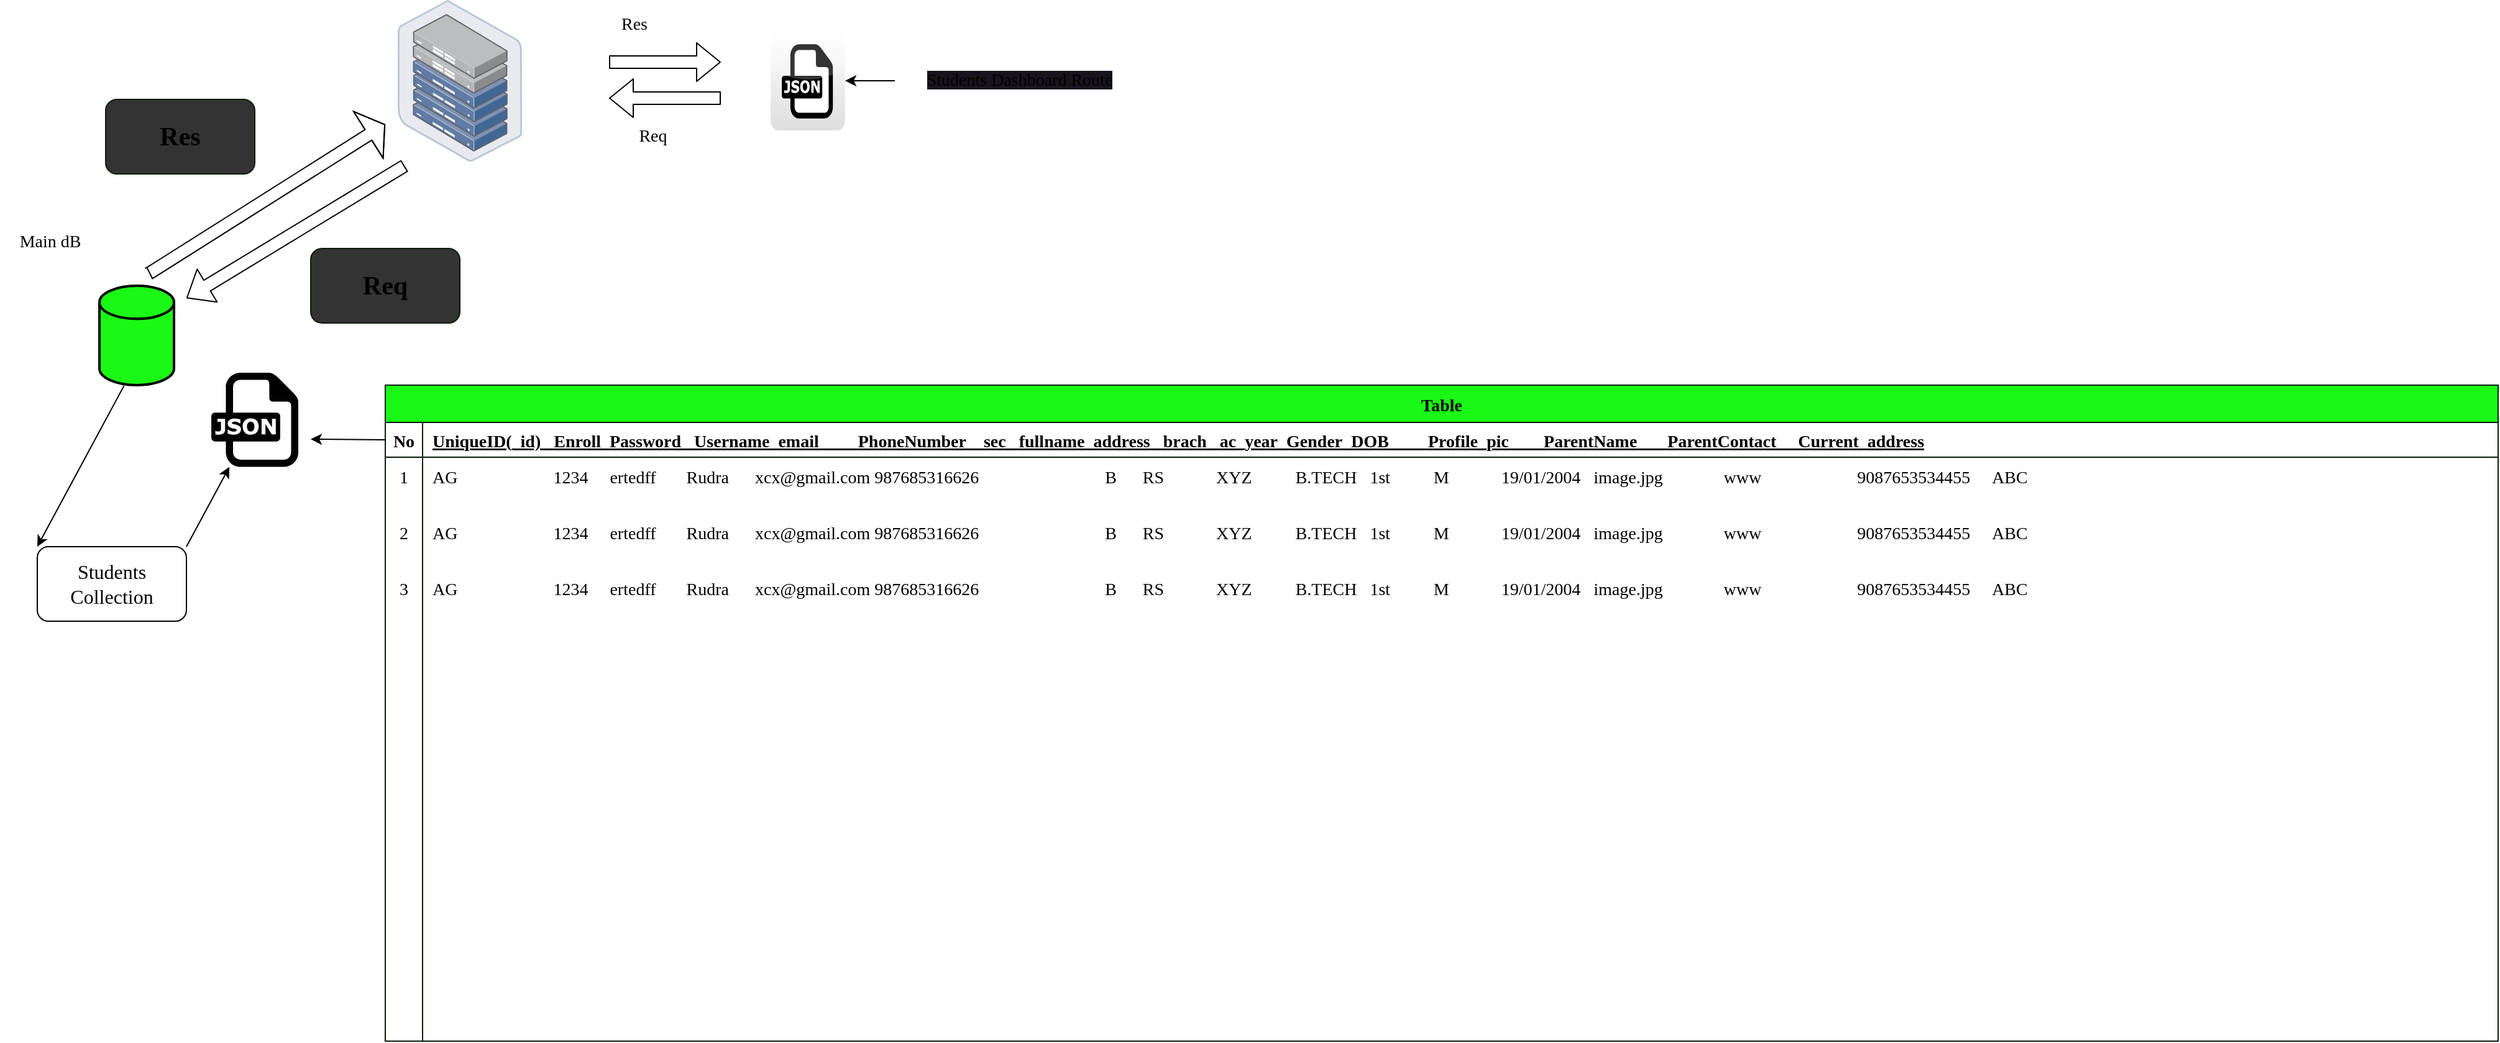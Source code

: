 <mxfile>
    <diagram id="fGNLQK7dubjZFK9gdIF3" name="Page-1">
        <mxGraphModel dx="1777" dy="1636" grid="1" gridSize="10" guides="1" tooltips="1" connect="1" arrows="1" fold="1" page="1" pageScale="1" pageWidth="850" pageHeight="1100" math="0" shadow="0">
            <root>
                <mxCell id="0"/>
                <mxCell id="1" parent="0"/>
                <mxCell id="66" style="edgeStyle=none;html=1;exitX=1;exitY=0;exitDx=0;exitDy=0;fontFamily=Comic Sans MS;fontSize=14;" edge="1" parent="1" source="2" target="65">
                    <mxGeometry relative="1" as="geometry"/>
                </mxCell>
                <mxCell id="2" value="&lt;font size=&quot;3&quot; face=&quot;Comic Sans MS&quot;&gt;Students Collection&lt;/font&gt;" style="rounded=1;whiteSpace=wrap;html=1;" vertex="1" parent="1">
                    <mxGeometry x="-600" y="150" width="120" height="60" as="geometry"/>
                </mxCell>
                <mxCell id="7" style="edgeStyle=none;html=1;entryX=0;entryY=0;entryDx=0;entryDy=0;exitX=0.329;exitY=1.007;exitDx=0;exitDy=0;exitPerimeter=0;" edge="1" parent="1" source="3" target="2">
                    <mxGeometry relative="1" as="geometry">
                        <mxPoint x="60" y="140" as="sourcePoint"/>
                    </mxGeometry>
                </mxCell>
                <mxCell id="3" value="" style="strokeWidth=2;html=1;shape=mxgraph.flowchart.database;whiteSpace=wrap;fillColor=#1AF816;" vertex="1" parent="1">
                    <mxGeometry x="-550" y="-60" width="60" height="80" as="geometry"/>
                </mxCell>
                <mxCell id="6" value="&lt;font face=&quot;Comic Sans MS&quot; style=&quot;font-size: 14px;&quot;&gt;Main Database&lt;/font&gt;" style="text;html=1;align=center;verticalAlign=middle;resizable=0;points=[];autosize=1;strokeColor=#081D0A;fillColor=#0A1D09;" vertex="1" parent="1">
                    <mxGeometry x="-130" y="20" width="120" height="30" as="geometry"/>
                </mxCell>
                <mxCell id="8" value="Table" style="shape=table;startSize=30;container=1;collapsible=1;childLayout=tableLayout;fixedRows=1;rowLines=0;fontStyle=1;align=center;resizeLast=1;strokeColor=#081D0A;fontFamily=Comic Sans MS;fontSize=14;fillColor=#1AF816;" vertex="1" parent="1">
                    <mxGeometry x="-320" y="20" width="1700" height="528" as="geometry"/>
                </mxCell>
                <mxCell id="9" value="" style="shape=tableRow;horizontal=0;startSize=0;swimlaneHead=0;swimlaneBody=0;fillColor=none;collapsible=0;dropTarget=0;points=[[0,0.5],[1,0.5]];portConstraint=eastwest;top=0;left=0;right=0;bottom=1;strokeColor=#081D0A;fontFamily=Comic Sans MS;fontSize=14;" vertex="1" parent="8">
                    <mxGeometry y="30" width="1700" height="28" as="geometry"/>
                </mxCell>
                <mxCell id="10" value="No" style="shape=partialRectangle;connectable=0;fillColor=none;top=0;left=0;bottom=0;right=0;fontStyle=1;overflow=hidden;strokeColor=#081D0A;fontFamily=Comic Sans MS;fontSize=14;" vertex="1" parent="9">
                    <mxGeometry width="30" height="28" as="geometry">
                        <mxRectangle width="30" height="28" as="alternateBounds"/>
                    </mxGeometry>
                </mxCell>
                <mxCell id="11" value="UniqueID(_id)   Enroll  Password   Username  email         PhoneNumber    sec   fullname  address   brach   ac_year  Gender  DOB         Profile_pic        ParentName       ParentContact     Current_address" style="shape=partialRectangle;connectable=0;fillColor=none;top=0;left=0;bottom=0;right=0;align=left;spacingLeft=6;fontStyle=5;overflow=hidden;strokeColor=#081D0A;fontFamily=Comic Sans MS;fontSize=14;" vertex="1" parent="9">
                    <mxGeometry x="30" width="1670" height="28" as="geometry">
                        <mxRectangle width="1670" height="28" as="alternateBounds"/>
                    </mxGeometry>
                </mxCell>
                <mxCell id="12" value="" style="shape=tableRow;horizontal=0;startSize=0;swimlaneHead=0;swimlaneBody=0;fillColor=none;collapsible=0;dropTarget=0;points=[[0,0.5],[1,0.5]];portConstraint=eastwest;top=0;left=0;right=0;bottom=0;strokeColor=#081D0A;fontFamily=Comic Sans MS;fontSize=14;" vertex="1" parent="8">
                    <mxGeometry y="58" width="1700" height="30" as="geometry"/>
                </mxCell>
                <mxCell id="13" value="1" style="shape=partialRectangle;connectable=0;fillColor=none;top=0;left=0;bottom=0;right=0;editable=1;overflow=hidden;strokeColor=#081D0A;fontFamily=Comic Sans MS;fontSize=14;" vertex="1" parent="12">
                    <mxGeometry width="30" height="30" as="geometry">
                        <mxRectangle width="30" height="30" as="alternateBounds"/>
                    </mxGeometry>
                </mxCell>
                <mxCell id="14" value="AG                      1234     ertedff       Rudra      xcx@gmail.com 987685316626                             B      RS            XYZ          B.TECH   1st          M            19/01/2004   image.jpg              www                      9087653534455     ABC  " style="shape=partialRectangle;connectable=0;fillColor=none;top=0;left=0;bottom=0;right=0;align=left;spacingLeft=6;overflow=hidden;strokeColor=#081D0A;fontFamily=Comic Sans MS;fontSize=14;" vertex="1" parent="12">
                    <mxGeometry x="30" width="1670" height="30" as="geometry">
                        <mxRectangle width="1670" height="30" as="alternateBounds"/>
                    </mxGeometry>
                </mxCell>
                <mxCell id="15" value="" style="shape=tableRow;horizontal=0;startSize=0;swimlaneHead=0;swimlaneBody=0;fillColor=none;collapsible=0;dropTarget=0;points=[[0,0.5],[1,0.5]];portConstraint=eastwest;top=0;left=0;right=0;bottom=0;strokeColor=#081D0A;fontFamily=Comic Sans MS;fontSize=14;" vertex="1" parent="8">
                    <mxGeometry y="88" width="1700" height="60" as="geometry"/>
                </mxCell>
                <mxCell id="16" value="2" style="shape=partialRectangle;connectable=0;fillColor=none;top=0;left=0;bottom=0;right=0;editable=1;overflow=hidden;strokeColor=#081D0A;fontFamily=Comic Sans MS;fontSize=14;" vertex="1" parent="15">
                    <mxGeometry width="30" height="60" as="geometry">
                        <mxRectangle width="30" height="60" as="alternateBounds"/>
                    </mxGeometry>
                </mxCell>
                <mxCell id="17" value="AG                      1234     ertedff       Rudra      xcx@gmail.com 987685316626                             B      RS            XYZ          B.TECH   1st          M            19/01/2004   image.jpg              www                      9087653534455     ABC  " style="shape=partialRectangle;connectable=0;fillColor=none;top=0;left=0;bottom=0;right=0;align=left;spacingLeft=6;overflow=hidden;strokeColor=#081D0A;fontFamily=Comic Sans MS;fontSize=14;" vertex="1" parent="15">
                    <mxGeometry x="30" width="1670" height="60" as="geometry">
                        <mxRectangle width="1670" height="60" as="alternateBounds"/>
                    </mxGeometry>
                </mxCell>
                <mxCell id="18" value="" style="shape=tableRow;horizontal=0;startSize=0;swimlaneHead=0;swimlaneBody=0;fillColor=none;collapsible=0;dropTarget=0;points=[[0,0.5],[1,0.5]];portConstraint=eastwest;top=0;left=0;right=0;bottom=0;strokeColor=#081D0A;fontFamily=Comic Sans MS;fontSize=14;" vertex="1" parent="8">
                    <mxGeometry y="148" width="1700" height="30" as="geometry"/>
                </mxCell>
                <mxCell id="19" value="3" style="shape=partialRectangle;connectable=0;fillColor=none;top=0;left=0;bottom=0;right=0;editable=1;overflow=hidden;strokeColor=#081D0A;fontFamily=Comic Sans MS;fontSize=14;" vertex="1" parent="18">
                    <mxGeometry width="30" height="30" as="geometry">
                        <mxRectangle width="30" height="30" as="alternateBounds"/>
                    </mxGeometry>
                </mxCell>
                <mxCell id="20" value="AG                      1234     ertedff       Rudra      xcx@gmail.com 987685316626                             B      RS            XYZ          B.TECH   1st          M            19/01/2004   image.jpg              www                      9087653534455     ABC  " style="shape=partialRectangle;connectable=0;fillColor=none;top=0;left=0;bottom=0;right=0;align=left;spacingLeft=6;overflow=hidden;strokeColor=#081D0A;fontFamily=Comic Sans MS;fontSize=14;" vertex="1" parent="18">
                    <mxGeometry x="30" width="1670" height="30" as="geometry">
                        <mxRectangle width="1670" height="30" as="alternateBounds"/>
                    </mxGeometry>
                </mxCell>
                <mxCell id="21" value="" style="shape=tableRow;horizontal=0;startSize=0;swimlaneHead=0;swimlaneBody=0;fillColor=none;collapsible=0;dropTarget=0;points=[[0,0.5],[1,0.5]];portConstraint=eastwest;top=0;left=0;right=0;bottom=0;strokeColor=#081D0A;fontFamily=Comic Sans MS;fontSize=14;" vertex="1" parent="8">
                    <mxGeometry y="178" width="1700" height="30" as="geometry"/>
                </mxCell>
                <mxCell id="22" value="" style="shape=partialRectangle;connectable=0;fillColor=none;top=0;left=0;bottom=0;right=0;editable=1;overflow=hidden;strokeColor=#081D0A;fontFamily=Comic Sans MS;fontSize=14;" vertex="1" parent="21">
                    <mxGeometry width="30" height="30" as="geometry">
                        <mxRectangle width="30" height="30" as="alternateBounds"/>
                    </mxGeometry>
                </mxCell>
                <mxCell id="23" value="" style="shape=partialRectangle;connectable=0;fillColor=none;top=0;left=0;bottom=0;right=0;align=left;spacingLeft=6;overflow=hidden;strokeColor=#081D0A;fontFamily=Comic Sans MS;fontSize=14;" vertex="1" parent="21">
                    <mxGeometry x="30" width="1670" height="30" as="geometry">
                        <mxRectangle width="1670" height="30" as="alternateBounds"/>
                    </mxGeometry>
                </mxCell>
                <mxCell id="27" value="" style="shape=tableRow;horizontal=0;startSize=0;swimlaneHead=0;swimlaneBody=0;fillColor=none;collapsible=0;dropTarget=0;points=[[0,0.5],[1,0.5]];portConstraint=eastwest;top=0;left=0;right=0;bottom=0;strokeColor=#081D0A;fontFamily=Comic Sans MS;fontSize=14;" vertex="1" parent="8">
                    <mxGeometry y="208" width="1700" height="20" as="geometry"/>
                </mxCell>
                <mxCell id="28" value="" style="shape=partialRectangle;connectable=0;fillColor=none;top=0;left=0;bottom=0;right=0;editable=1;overflow=hidden;strokeColor=#081D0A;fontFamily=Comic Sans MS;fontSize=14;" vertex="1" parent="27">
                    <mxGeometry width="30" height="20" as="geometry">
                        <mxRectangle width="30" height="20" as="alternateBounds"/>
                    </mxGeometry>
                </mxCell>
                <mxCell id="29" value="" style="shape=partialRectangle;connectable=0;fillColor=none;top=0;left=0;bottom=0;right=0;align=left;spacingLeft=6;overflow=hidden;strokeColor=#081D0A;fontFamily=Comic Sans MS;fontSize=14;" vertex="1" parent="27">
                    <mxGeometry x="30" width="1670" height="20" as="geometry">
                        <mxRectangle width="1670" height="20" as="alternateBounds"/>
                    </mxGeometry>
                </mxCell>
                <mxCell id="30" value="" style="shape=tableRow;horizontal=0;startSize=0;swimlaneHead=0;swimlaneBody=0;fillColor=none;collapsible=0;dropTarget=0;points=[[0,0.5],[1,0.5]];portConstraint=eastwest;top=0;left=0;right=0;bottom=0;strokeColor=#081D0A;fontFamily=Comic Sans MS;fontSize=14;" vertex="1" parent="8">
                    <mxGeometry y="228" width="1700" height="30" as="geometry"/>
                </mxCell>
                <mxCell id="31" value="" style="shape=partialRectangle;connectable=0;fillColor=none;top=0;left=0;bottom=0;right=0;editable=1;overflow=hidden;strokeColor=#081D0A;fontFamily=Comic Sans MS;fontSize=14;" vertex="1" parent="30">
                    <mxGeometry width="30" height="30" as="geometry">
                        <mxRectangle width="30" height="30" as="alternateBounds"/>
                    </mxGeometry>
                </mxCell>
                <mxCell id="32" value="" style="shape=partialRectangle;connectable=0;fillColor=none;top=0;left=0;bottom=0;right=0;align=left;spacingLeft=6;overflow=hidden;strokeColor=#081D0A;fontFamily=Comic Sans MS;fontSize=14;" vertex="1" parent="30">
                    <mxGeometry x="30" width="1670" height="30" as="geometry">
                        <mxRectangle width="1670" height="30" as="alternateBounds"/>
                    </mxGeometry>
                </mxCell>
                <mxCell id="33" value="" style="shape=tableRow;horizontal=0;startSize=0;swimlaneHead=0;swimlaneBody=0;fillColor=none;collapsible=0;dropTarget=0;points=[[0,0.5],[1,0.5]];portConstraint=eastwest;top=0;left=0;right=0;bottom=0;strokeColor=#081D0A;fontFamily=Comic Sans MS;fontSize=14;" vertex="1" parent="8">
                    <mxGeometry y="258" width="1700" height="30" as="geometry"/>
                </mxCell>
                <mxCell id="34" value="" style="shape=partialRectangle;connectable=0;fillColor=none;top=0;left=0;bottom=0;right=0;editable=1;overflow=hidden;strokeColor=#081D0A;fontFamily=Comic Sans MS;fontSize=14;" vertex="1" parent="33">
                    <mxGeometry width="30" height="30" as="geometry">
                        <mxRectangle width="30" height="30" as="alternateBounds"/>
                    </mxGeometry>
                </mxCell>
                <mxCell id="35" value="" style="shape=partialRectangle;connectable=0;fillColor=none;top=0;left=0;bottom=0;right=0;align=left;spacingLeft=6;overflow=hidden;strokeColor=#081D0A;fontFamily=Comic Sans MS;fontSize=14;" vertex="1" parent="33">
                    <mxGeometry x="30" width="1670" height="30" as="geometry">
                        <mxRectangle width="1670" height="30" as="alternateBounds"/>
                    </mxGeometry>
                </mxCell>
                <mxCell id="36" value="" style="shape=tableRow;horizontal=0;startSize=0;swimlaneHead=0;swimlaneBody=0;fillColor=none;collapsible=0;dropTarget=0;points=[[0,0.5],[1,0.5]];portConstraint=eastwest;top=0;left=0;right=0;bottom=0;strokeColor=#081D0A;fontFamily=Comic Sans MS;fontSize=14;" vertex="1" parent="8">
                    <mxGeometry y="288" width="1700" height="30" as="geometry"/>
                </mxCell>
                <mxCell id="37" value="" style="shape=partialRectangle;connectable=0;fillColor=none;top=0;left=0;bottom=0;right=0;editable=1;overflow=hidden;strokeColor=#081D0A;fontFamily=Comic Sans MS;fontSize=14;" vertex="1" parent="36">
                    <mxGeometry width="30" height="30" as="geometry">
                        <mxRectangle width="30" height="30" as="alternateBounds"/>
                    </mxGeometry>
                </mxCell>
                <mxCell id="38" value="" style="shape=partialRectangle;connectable=0;fillColor=none;top=0;left=0;bottom=0;right=0;align=left;spacingLeft=6;overflow=hidden;strokeColor=#081D0A;fontFamily=Comic Sans MS;fontSize=14;" vertex="1" parent="36">
                    <mxGeometry x="30" width="1670" height="30" as="geometry">
                        <mxRectangle width="1670" height="30" as="alternateBounds"/>
                    </mxGeometry>
                </mxCell>
                <mxCell id="39" value="" style="shape=tableRow;horizontal=0;startSize=0;swimlaneHead=0;swimlaneBody=0;fillColor=none;collapsible=0;dropTarget=0;points=[[0,0.5],[1,0.5]];portConstraint=eastwest;top=0;left=0;right=0;bottom=0;strokeColor=#081D0A;fontFamily=Comic Sans MS;fontSize=14;" vertex="1" parent="8">
                    <mxGeometry y="318" width="1700" height="30" as="geometry"/>
                </mxCell>
                <mxCell id="40" value="" style="shape=partialRectangle;connectable=0;fillColor=none;top=0;left=0;bottom=0;right=0;editable=1;overflow=hidden;strokeColor=#081D0A;fontFamily=Comic Sans MS;fontSize=14;" vertex="1" parent="39">
                    <mxGeometry width="30" height="30" as="geometry">
                        <mxRectangle width="30" height="30" as="alternateBounds"/>
                    </mxGeometry>
                </mxCell>
                <mxCell id="41" value="" style="shape=partialRectangle;connectable=0;fillColor=none;top=0;left=0;bottom=0;right=0;align=left;spacingLeft=6;overflow=hidden;strokeColor=#081D0A;fontFamily=Comic Sans MS;fontSize=14;" vertex="1" parent="39">
                    <mxGeometry x="30" width="1670" height="30" as="geometry">
                        <mxRectangle width="1670" height="30" as="alternateBounds"/>
                    </mxGeometry>
                </mxCell>
                <mxCell id="42" value="" style="shape=tableRow;horizontal=0;startSize=0;swimlaneHead=0;swimlaneBody=0;fillColor=none;collapsible=0;dropTarget=0;points=[[0,0.5],[1,0.5]];portConstraint=eastwest;top=0;left=0;right=0;bottom=0;strokeColor=#081D0A;fontFamily=Comic Sans MS;fontSize=14;" vertex="1" parent="8">
                    <mxGeometry y="348" width="1700" height="30" as="geometry"/>
                </mxCell>
                <mxCell id="43" value="" style="shape=partialRectangle;connectable=0;fillColor=none;top=0;left=0;bottom=0;right=0;editable=1;overflow=hidden;strokeColor=#081D0A;fontFamily=Comic Sans MS;fontSize=14;" vertex="1" parent="42">
                    <mxGeometry width="30" height="30" as="geometry">
                        <mxRectangle width="30" height="30" as="alternateBounds"/>
                    </mxGeometry>
                </mxCell>
                <mxCell id="44" value="" style="shape=partialRectangle;connectable=0;fillColor=none;top=0;left=0;bottom=0;right=0;align=left;spacingLeft=6;overflow=hidden;strokeColor=#081D0A;fontFamily=Comic Sans MS;fontSize=14;" vertex="1" parent="42">
                    <mxGeometry x="30" width="1670" height="30" as="geometry">
                        <mxRectangle width="1670" height="30" as="alternateBounds"/>
                    </mxGeometry>
                </mxCell>
                <mxCell id="45" value="" style="shape=tableRow;horizontal=0;startSize=0;swimlaneHead=0;swimlaneBody=0;fillColor=none;collapsible=0;dropTarget=0;points=[[0,0.5],[1,0.5]];portConstraint=eastwest;top=0;left=0;right=0;bottom=0;strokeColor=#081D0A;fontFamily=Comic Sans MS;fontSize=14;" vertex="1" parent="8">
                    <mxGeometry y="378" width="1700" height="30" as="geometry"/>
                </mxCell>
                <mxCell id="46" value="" style="shape=partialRectangle;connectable=0;fillColor=none;top=0;left=0;bottom=0;right=0;editable=1;overflow=hidden;strokeColor=#081D0A;fontFamily=Comic Sans MS;fontSize=14;" vertex="1" parent="45">
                    <mxGeometry width="30" height="30" as="geometry">
                        <mxRectangle width="30" height="30" as="alternateBounds"/>
                    </mxGeometry>
                </mxCell>
                <mxCell id="47" value="" style="shape=partialRectangle;connectable=0;fillColor=none;top=0;left=0;bottom=0;right=0;align=left;spacingLeft=6;overflow=hidden;strokeColor=#081D0A;fontFamily=Comic Sans MS;fontSize=14;" vertex="1" parent="45">
                    <mxGeometry x="30" width="1670" height="30" as="geometry">
                        <mxRectangle width="1670" height="30" as="alternateBounds"/>
                    </mxGeometry>
                </mxCell>
                <mxCell id="48" value="" style="shape=tableRow;horizontal=0;startSize=0;swimlaneHead=0;swimlaneBody=0;fillColor=none;collapsible=0;dropTarget=0;points=[[0,0.5],[1,0.5]];portConstraint=eastwest;top=0;left=0;right=0;bottom=0;strokeColor=#081D0A;fontFamily=Comic Sans MS;fontSize=14;" vertex="1" parent="8">
                    <mxGeometry y="408" width="1700" height="30" as="geometry"/>
                </mxCell>
                <mxCell id="49" value="" style="shape=partialRectangle;connectable=0;fillColor=none;top=0;left=0;bottom=0;right=0;editable=1;overflow=hidden;strokeColor=#081D0A;fontFamily=Comic Sans MS;fontSize=14;" vertex="1" parent="48">
                    <mxGeometry width="30" height="30" as="geometry">
                        <mxRectangle width="30" height="30" as="alternateBounds"/>
                    </mxGeometry>
                </mxCell>
                <mxCell id="50" value="" style="shape=partialRectangle;connectable=0;fillColor=none;top=0;left=0;bottom=0;right=0;align=left;spacingLeft=6;overflow=hidden;strokeColor=#081D0A;fontFamily=Comic Sans MS;fontSize=14;" vertex="1" parent="48">
                    <mxGeometry x="30" width="1670" height="30" as="geometry">
                        <mxRectangle width="1670" height="30" as="alternateBounds"/>
                    </mxGeometry>
                </mxCell>
                <mxCell id="51" value="" style="shape=tableRow;horizontal=0;startSize=0;swimlaneHead=0;swimlaneBody=0;fillColor=none;collapsible=0;dropTarget=0;points=[[0,0.5],[1,0.5]];portConstraint=eastwest;top=0;left=0;right=0;bottom=0;strokeColor=#081D0A;fontFamily=Comic Sans MS;fontSize=14;" vertex="1" parent="8">
                    <mxGeometry y="438" width="1700" height="30" as="geometry"/>
                </mxCell>
                <mxCell id="52" value="" style="shape=partialRectangle;connectable=0;fillColor=none;top=0;left=0;bottom=0;right=0;editable=1;overflow=hidden;strokeColor=#081D0A;fontFamily=Comic Sans MS;fontSize=14;" vertex="1" parent="51">
                    <mxGeometry width="30" height="30" as="geometry">
                        <mxRectangle width="30" height="30" as="alternateBounds"/>
                    </mxGeometry>
                </mxCell>
                <mxCell id="53" value="" style="shape=partialRectangle;connectable=0;fillColor=none;top=0;left=0;bottom=0;right=0;align=left;spacingLeft=6;overflow=hidden;strokeColor=#081D0A;fontFamily=Comic Sans MS;fontSize=14;" vertex="1" parent="51">
                    <mxGeometry x="30" width="1670" height="30" as="geometry">
                        <mxRectangle width="1670" height="30" as="alternateBounds"/>
                    </mxGeometry>
                </mxCell>
                <mxCell id="54" value="" style="shape=tableRow;horizontal=0;startSize=0;swimlaneHead=0;swimlaneBody=0;fillColor=none;collapsible=0;dropTarget=0;points=[[0,0.5],[1,0.5]];portConstraint=eastwest;top=0;left=0;right=0;bottom=0;strokeColor=#081D0A;fontFamily=Comic Sans MS;fontSize=14;" vertex="1" parent="8">
                    <mxGeometry y="468" width="1700" height="30" as="geometry"/>
                </mxCell>
                <mxCell id="55" value="" style="shape=partialRectangle;connectable=0;fillColor=none;top=0;left=0;bottom=0;right=0;editable=1;overflow=hidden;strokeColor=#081D0A;fontFamily=Comic Sans MS;fontSize=14;" vertex="1" parent="54">
                    <mxGeometry width="30" height="30" as="geometry">
                        <mxRectangle width="30" height="30" as="alternateBounds"/>
                    </mxGeometry>
                </mxCell>
                <mxCell id="56" value="" style="shape=partialRectangle;connectable=0;fillColor=none;top=0;left=0;bottom=0;right=0;align=left;spacingLeft=6;overflow=hidden;strokeColor=#081D0A;fontFamily=Comic Sans MS;fontSize=14;" vertex="1" parent="54">
                    <mxGeometry x="30" width="1670" height="30" as="geometry">
                        <mxRectangle width="1670" height="30" as="alternateBounds"/>
                    </mxGeometry>
                </mxCell>
                <mxCell id="58" value="" style="shape=tableRow;horizontal=0;startSize=0;swimlaneHead=0;swimlaneBody=0;fillColor=none;collapsible=0;dropTarget=0;points=[[0,0.5],[1,0.5]];portConstraint=eastwest;top=0;left=0;right=0;bottom=0;strokeColor=#081D0A;fontFamily=Comic Sans MS;fontSize=14;" vertex="1" parent="8">
                    <mxGeometry y="498" width="1700" height="30" as="geometry"/>
                </mxCell>
                <mxCell id="59" value="" style="shape=partialRectangle;connectable=0;fillColor=none;top=0;left=0;bottom=0;right=0;editable=1;overflow=hidden;strokeColor=#081D0A;fontFamily=Comic Sans MS;fontSize=14;" vertex="1" parent="58">
                    <mxGeometry width="30" height="30" as="geometry">
                        <mxRectangle width="30" height="30" as="alternateBounds"/>
                    </mxGeometry>
                </mxCell>
                <mxCell id="60" value="" style="shape=partialRectangle;connectable=0;fillColor=none;top=0;left=0;bottom=0;right=0;align=left;spacingLeft=6;overflow=hidden;strokeColor=#081D0A;fontFamily=Comic Sans MS;fontSize=14;" vertex="1" parent="58">
                    <mxGeometry x="30" width="1670" height="30" as="geometry">
                        <mxRectangle width="1670" height="30" as="alternateBounds"/>
                    </mxGeometry>
                </mxCell>
                <mxCell id="64" value="Main dB" style="text;html=1;align=center;verticalAlign=middle;resizable=0;points=[];autosize=1;strokeColor=none;fillColor=none;fontSize=14;fontFamily=Comic Sans MS;" vertex="1" parent="1">
                    <mxGeometry x="-630" y="-110" width="80" height="30" as="geometry"/>
                </mxCell>
                <mxCell id="65" value="" style="dashed=0;outlineConnect=0;html=1;align=center;labelPosition=center;verticalLabelPosition=bottom;verticalAlign=top;shape=mxgraph.weblogos.json;strokeColor=#081D0A;fontFamily=Comic Sans MS;fontSize=14;fillColor=#1AF816;" vertex="1" parent="1">
                    <mxGeometry x="-460" y="10" width="70" height="75.8" as="geometry"/>
                </mxCell>
                <mxCell id="70" style="edgeStyle=none;html=1;exitX=0;exitY=0.5;exitDx=0;exitDy=0;fontFamily=Comic Sans MS;fontSize=14;" edge="1" parent="1" source="9">
                    <mxGeometry relative="1" as="geometry">
                        <mxPoint x="-380" y="63.5" as="targetPoint"/>
                    </mxGeometry>
                </mxCell>
                <mxCell id="71" value="" style="points=[];aspect=fixed;html=1;align=center;shadow=0;dashed=0;image;image=img/lib/allied_telesis/storage/Datacenter_Server_Half_Rack_ToR.svg;strokeColor=#081D0A;fontFamily=Comic Sans MS;fontSize=14;fillColor=#1AF816;" vertex="1" parent="1">
                    <mxGeometry x="-310" y="-290" width="100.05" height="130" as="geometry"/>
                </mxCell>
                <mxCell id="73" value="" style="shape=flexArrow;endArrow=classic;html=1;fontFamily=Comic Sans MS;fontSize=14;endWidth=33.333;endSize=4.857;" edge="1" parent="1">
                    <mxGeometry width="50" height="50" relative="1" as="geometry">
                        <mxPoint x="-510" y="-70" as="sourcePoint"/>
                        <mxPoint x="-320" y="-190" as="targetPoint"/>
                        <Array as="points">
                            <mxPoint x="-490" y="-80"/>
                            <mxPoint x="-510" y="-70"/>
                        </Array>
                    </mxGeometry>
                </mxCell>
                <mxCell id="75" value="" style="shape=flexArrow;endArrow=classic;html=1;fontFamily=Comic Sans MS;fontSize=14;exitX=0.056;exitY=1.026;exitDx=0;exitDy=0;exitPerimeter=0;" edge="1" parent="1" source="71">
                    <mxGeometry width="50" height="50" relative="1" as="geometry">
                        <mxPoint x="-350" y="-110" as="sourcePoint"/>
                        <mxPoint x="-480" y="-50" as="targetPoint"/>
                    </mxGeometry>
                </mxCell>
                <mxCell id="76" value="&lt;h2&gt;Req&lt;/h2&gt;" style="rounded=1;whiteSpace=wrap;html=1;strokeColor=#081D0A;fontFamily=Comic Sans MS;fontSize=14;fillColor=#333333;" vertex="1" parent="1">
                    <mxGeometry x="-380" y="-90" width="120" height="60" as="geometry"/>
                </mxCell>
                <mxCell id="77" value="&lt;h2&gt;Res&lt;/h2&gt;" style="rounded=1;whiteSpace=wrap;html=1;strokeColor=#081D0A;fontFamily=Comic Sans MS;fontSize=14;fillColor=#333333;" vertex="1" parent="1">
                    <mxGeometry x="-545" y="-210" width="120" height="60" as="geometry"/>
                </mxCell>
                <mxCell id="86" value="" style="edgeStyle=none;html=1;fontFamily=Comic Sans MS;fontSize=14;" edge="1" parent="1" source="80" target="85">
                    <mxGeometry relative="1" as="geometry"/>
                </mxCell>
                <mxCell id="80" value="&lt;span style=&quot;background-color: rgb(24, 20, 29);&quot;&gt;Students Dashboard Route&lt;/span&gt;" style="text;html=1;align=center;verticalAlign=middle;resizable=0;points=[];autosize=1;strokeColor=none;fillColor=none;fontSize=14;fontFamily=Comic Sans MS;" vertex="1" parent="1">
                    <mxGeometry x="90" y="-240" width="200" height="30" as="geometry"/>
                </mxCell>
                <mxCell id="81" value="" style="shape=flexArrow;endArrow=classic;html=1;fontFamily=Comic Sans MS;fontSize=14;" edge="1" parent="1">
                    <mxGeometry width="50" height="50" relative="1" as="geometry">
                        <mxPoint x="-140" y="-240" as="sourcePoint"/>
                        <mxPoint x="-50" y="-240" as="targetPoint"/>
                    </mxGeometry>
                </mxCell>
                <mxCell id="82" value="" style="shape=flexArrow;endArrow=classic;html=1;fontFamily=Comic Sans MS;fontSize=14;" edge="1" parent="1">
                    <mxGeometry width="50" height="50" relative="1" as="geometry">
                        <mxPoint x="-50" y="-210.95" as="sourcePoint"/>
                        <mxPoint x="-140" y="-210.95" as="targetPoint"/>
                    </mxGeometry>
                </mxCell>
                <mxCell id="83" value="Res" style="text;html=1;align=center;verticalAlign=middle;resizable=0;points=[];autosize=1;strokeColor=none;fillColor=none;fontSize=14;fontFamily=Comic Sans MS;" vertex="1" parent="1">
                    <mxGeometry x="-145" y="-285" width="50" height="30" as="geometry"/>
                </mxCell>
                <mxCell id="84" value="Req" style="text;html=1;align=center;verticalAlign=middle;resizable=0;points=[];autosize=1;strokeColor=none;fillColor=none;fontSize=14;fontFamily=Comic Sans MS;" vertex="1" parent="1">
                    <mxGeometry x="-130" y="-195" width="50" height="30" as="geometry"/>
                </mxCell>
                <mxCell id="85" value="" style="dashed=0;outlineConnect=0;html=1;align=center;labelPosition=center;verticalLabelPosition=bottom;verticalAlign=top;shape=mxgraph.webicons.json;gradientColor=#DFDEDE;strokeColor=#081D0A;fontFamily=Comic Sans MS;fontSize=14;" vertex="1" parent="1">
                    <mxGeometry x="-10" y="-265" width="60" height="80" as="geometry"/>
                </mxCell>
            </root>
        </mxGraphModel>
    </diagram>
</mxfile>